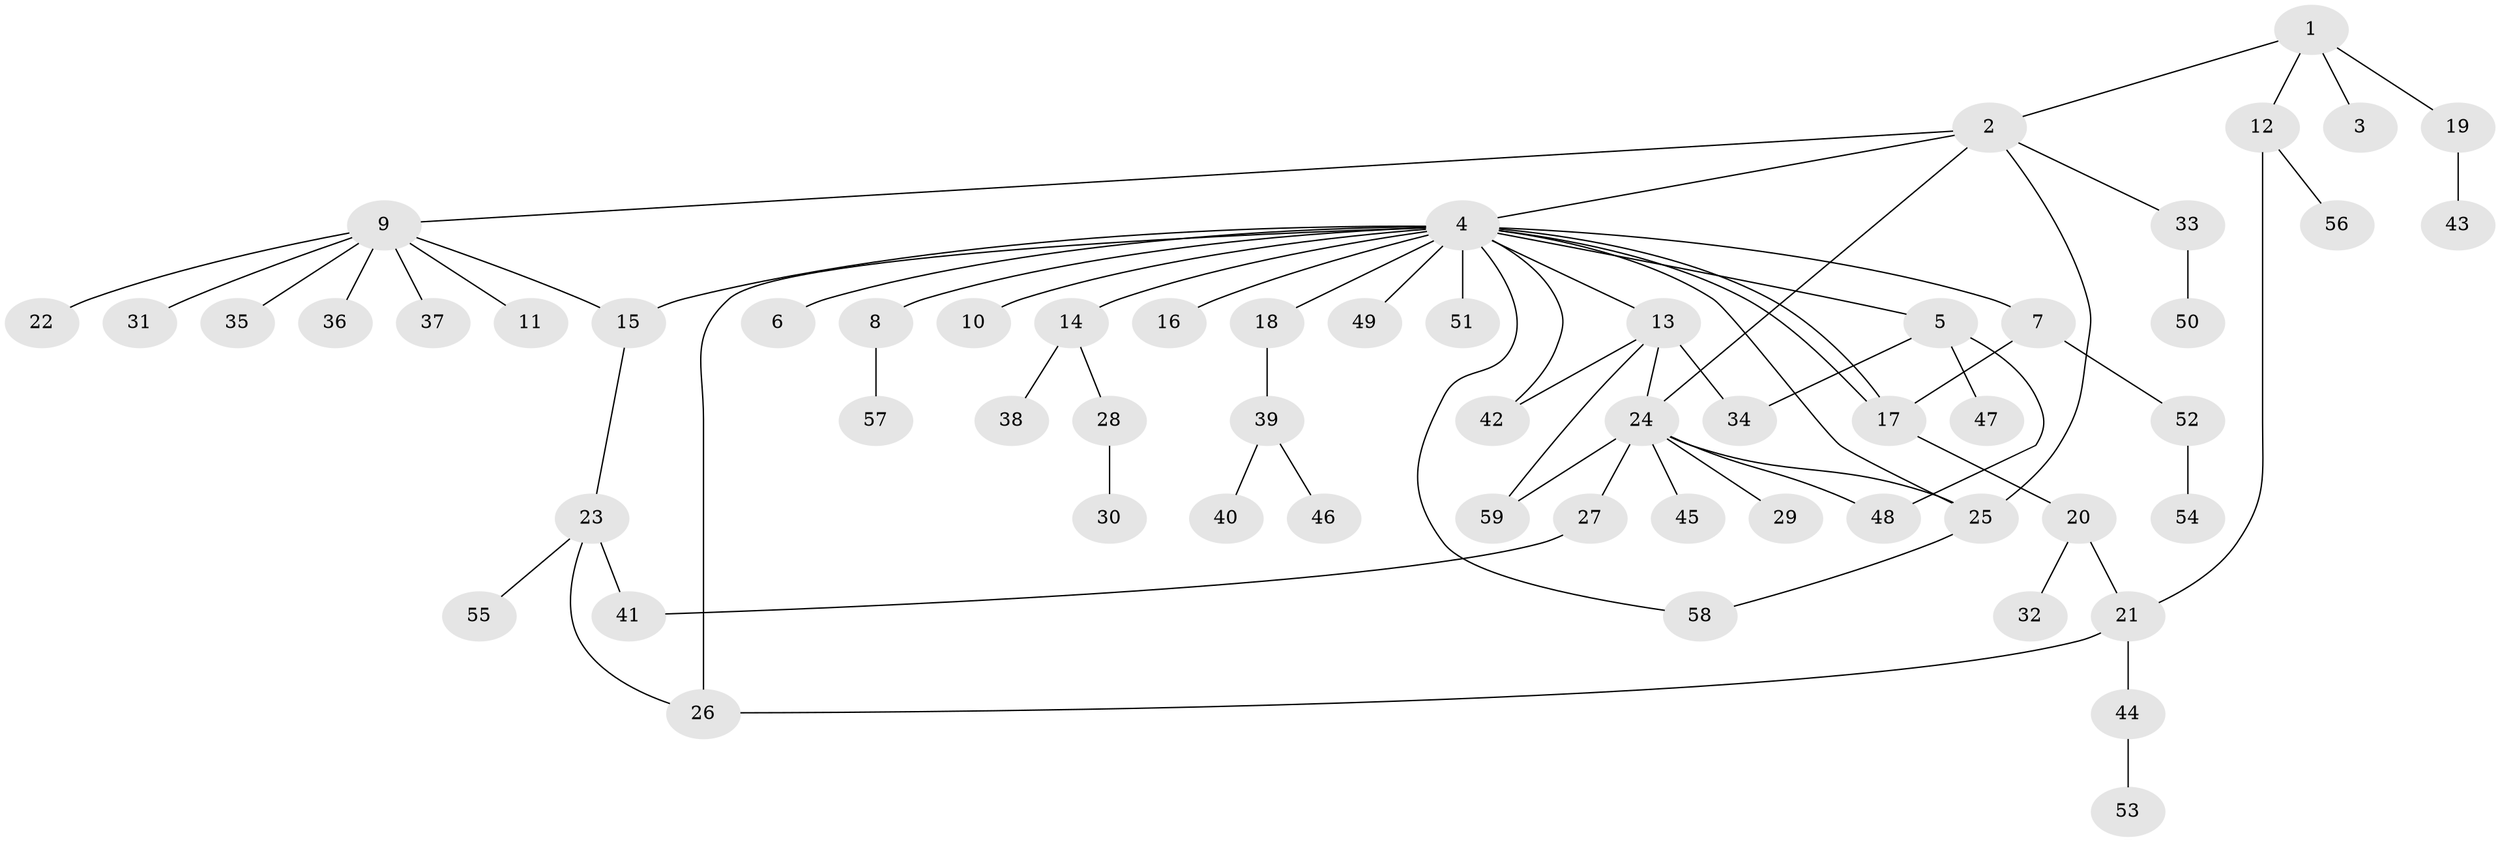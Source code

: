 // coarse degree distribution, {2: 0.08695652173913043, 5: 0.043478260869565216, 1: 0.7391304347826086, 16: 0.043478260869565216, 3: 0.08695652173913043}
// Generated by graph-tools (version 1.1) at 2025/51/03/04/25 21:51:20]
// undirected, 59 vertices, 73 edges
graph export_dot {
graph [start="1"]
  node [color=gray90,style=filled];
  1;
  2;
  3;
  4;
  5;
  6;
  7;
  8;
  9;
  10;
  11;
  12;
  13;
  14;
  15;
  16;
  17;
  18;
  19;
  20;
  21;
  22;
  23;
  24;
  25;
  26;
  27;
  28;
  29;
  30;
  31;
  32;
  33;
  34;
  35;
  36;
  37;
  38;
  39;
  40;
  41;
  42;
  43;
  44;
  45;
  46;
  47;
  48;
  49;
  50;
  51;
  52;
  53;
  54;
  55;
  56;
  57;
  58;
  59;
  1 -- 2;
  1 -- 3;
  1 -- 12;
  1 -- 19;
  2 -- 4;
  2 -- 9;
  2 -- 24;
  2 -- 25;
  2 -- 33;
  4 -- 5;
  4 -- 6;
  4 -- 7;
  4 -- 8;
  4 -- 10;
  4 -- 13;
  4 -- 14;
  4 -- 15;
  4 -- 16;
  4 -- 17;
  4 -- 17;
  4 -- 18;
  4 -- 25;
  4 -- 26;
  4 -- 42;
  4 -- 49;
  4 -- 51;
  4 -- 58;
  5 -- 34;
  5 -- 47;
  5 -- 48;
  7 -- 17;
  7 -- 52;
  8 -- 57;
  9 -- 11;
  9 -- 15;
  9 -- 22;
  9 -- 31;
  9 -- 35;
  9 -- 36;
  9 -- 37;
  12 -- 21;
  12 -- 56;
  13 -- 24;
  13 -- 34;
  13 -- 42;
  13 -- 59;
  14 -- 28;
  14 -- 38;
  15 -- 23;
  17 -- 20;
  18 -- 39;
  19 -- 43;
  20 -- 21;
  20 -- 32;
  21 -- 26;
  21 -- 44;
  23 -- 26;
  23 -- 41;
  23 -- 55;
  24 -- 25;
  24 -- 27;
  24 -- 29;
  24 -- 45;
  24 -- 48;
  24 -- 59;
  25 -- 58;
  27 -- 41;
  28 -- 30;
  33 -- 50;
  39 -- 40;
  39 -- 46;
  44 -- 53;
  52 -- 54;
}
